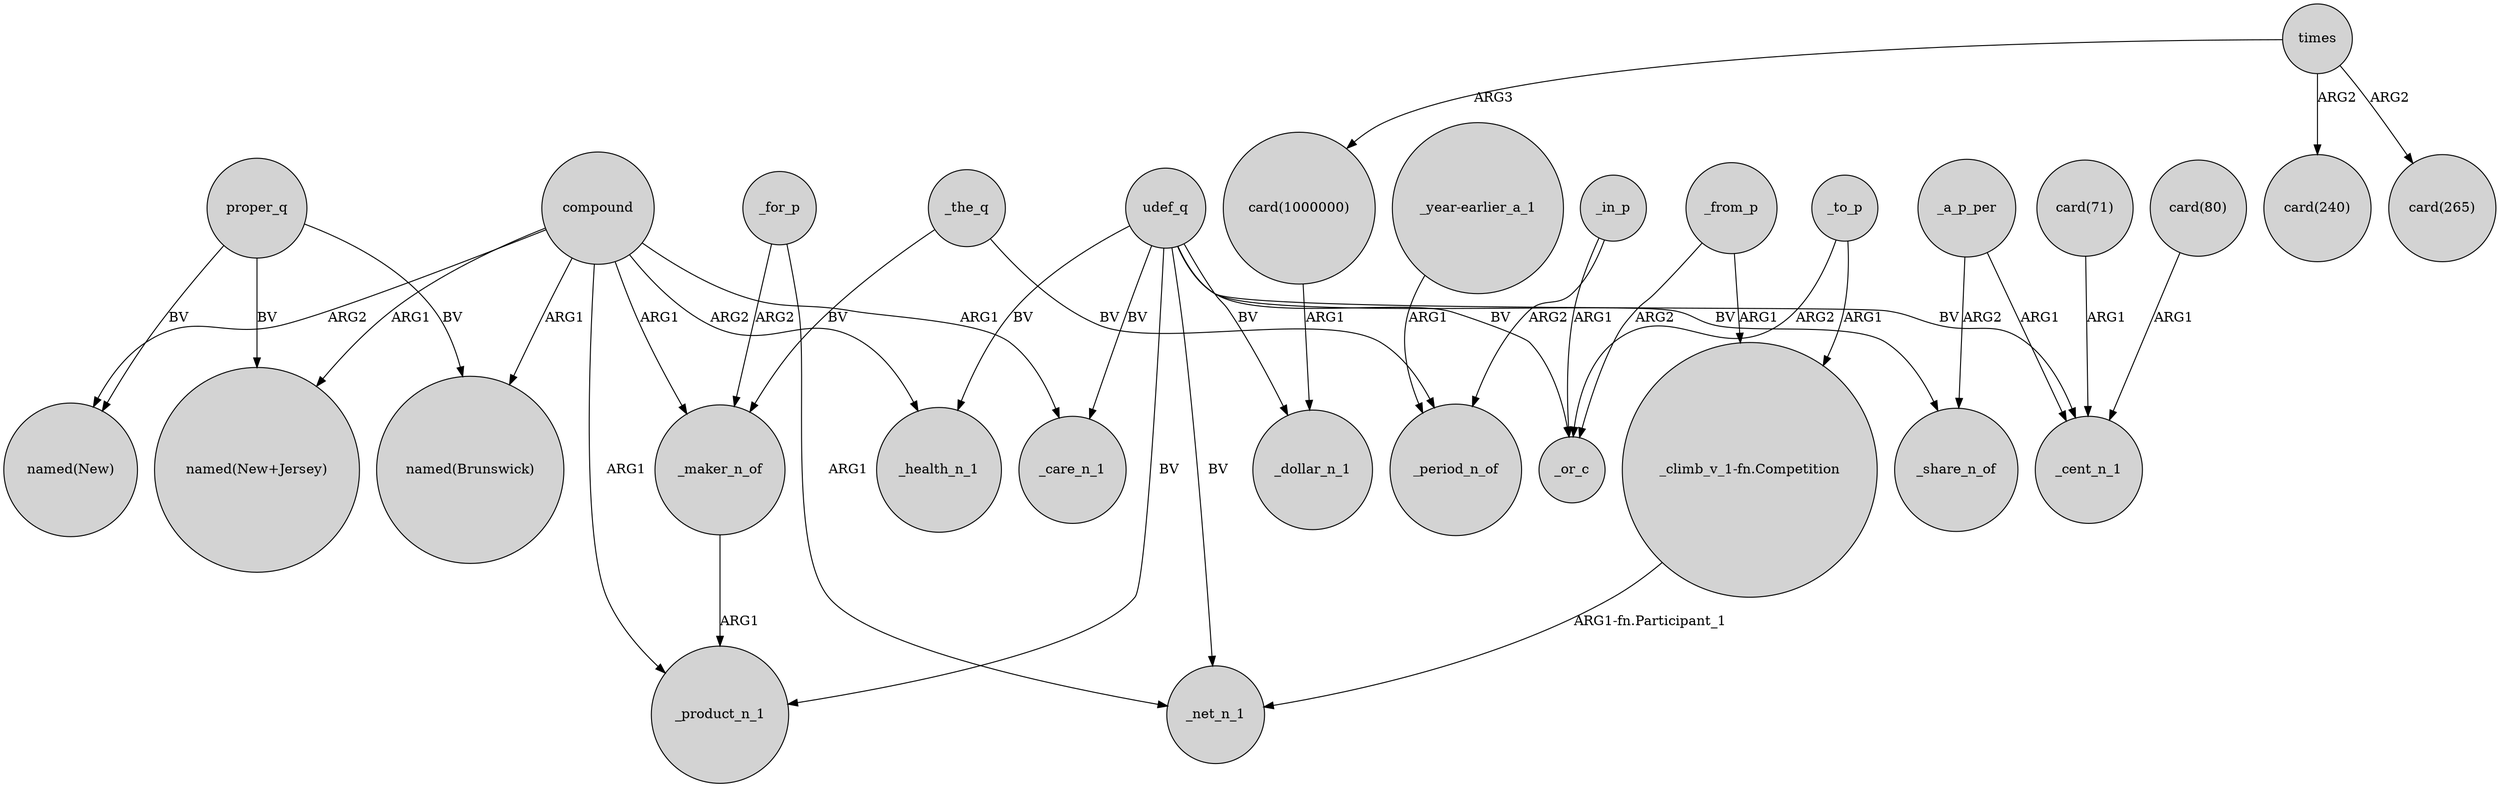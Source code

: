 digraph {
	node [shape=circle style=filled]
	udef_q -> _health_n_1 [label=BV]
	_to_p -> "_climb_v_1-fn.Competition" [label=ARG1]
	proper_q -> "named(New+Jersey)" [label=BV]
	_to_p -> _or_c [label=ARG2]
	"card(80)" -> _cent_n_1 [label=ARG1]
	_in_p -> _or_c [label=ARG1]
	_a_p_per -> _cent_n_1 [label=ARG1]
	compound -> "named(New)" [label=ARG2]
	compound -> _health_n_1 [label=ARG2]
	_in_p -> _period_n_of [label=ARG2]
	compound -> "named(New+Jersey)" [label=ARG1]
	udef_q -> _care_n_1 [label=BV]
	proper_q -> "named(New)" [label=BV]
	"_year-earlier_a_1" -> _period_n_of [label=ARG1]
	_for_p -> _net_n_1 [label=ARG1]
	times -> "card(1000000)" [label=ARG3]
	"card(71)" -> _cent_n_1 [label=ARG1]
	udef_q -> _product_n_1 [label=BV]
	udef_q -> _cent_n_1 [label=BV]
	"_climb_v_1-fn.Competition" -> _net_n_1 [label="ARG1-fn.Participant_1"]
	udef_q -> _or_c [label=BV]
	compound -> "named(Brunswick)" [label=ARG1]
	_from_p -> "_climb_v_1-fn.Competition" [label=ARG1]
	compound -> _care_n_1 [label=ARG1]
	_a_p_per -> _share_n_of [label=ARG2]
	times -> "card(240)" [label=ARG2]
	udef_q -> _share_n_of [label=BV]
	udef_q -> _net_n_1 [label=BV]
	udef_q -> _dollar_n_1 [label=BV]
	"card(1000000)" -> _dollar_n_1 [label=ARG1]
	times -> "card(265)" [label=ARG2]
	_from_p -> _or_c [label=ARG2]
	_for_p -> _maker_n_of [label=ARG2]
	compound -> _maker_n_of [label=ARG1]
	proper_q -> "named(Brunswick)" [label=BV]
	_the_q -> _maker_n_of [label=BV]
	compound -> _product_n_1 [label=ARG1]
	_the_q -> _period_n_of [label=BV]
	_maker_n_of -> _product_n_1 [label=ARG1]
}
